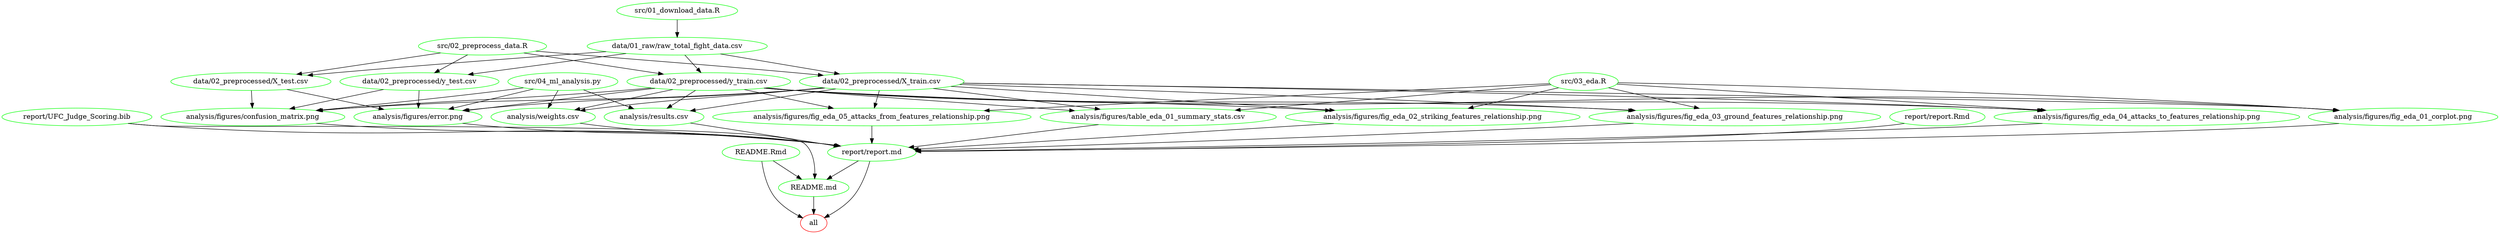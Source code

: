digraph G {
n25[label="README.Rmd", color="green"];
n26[label="README.md", color="green"];
n2[label="all", color="red"];
n6[label="analysis/figures/confusion_matrix.png", color="green"];
n15[label="analysis/figures/error.png", color="green"];
n18[label="analysis/figures/fig_eda_01_corplot.png", color="green"];
n20[label="analysis/figures/fig_eda_02_striking_features_relationship.png", color="green"];
n21[label="analysis/figures/fig_eda_03_ground_features_relationship.png", color="green"];
n22[label="analysis/figures/fig_eda_04_attacks_to_features_relationship.png", color="green"];
n23[label="analysis/figures/fig_eda_05_attacks_from_features_relationship.png", color="green"];
n24[label="analysis/figures/table_eda_01_summary_stats.csv", color="green"];
n16[label="analysis/results.csv", color="green"];
n17[label="analysis/weights.csv", color="green"];
n10[label="data/01_raw/raw_total_fight_data.csv", color="green"];
n13[label="data/02_preprocessed/X_test.csv", color="green"];
n8[label="data/02_preprocessed/X_train.csv", color="green"];
n14[label="data/02_preprocessed/y_test.csv", color="green"];
n12[label="data/02_preprocessed/y_train.csv", color="green"];
n5[label="report/UFC_Judge_Scoring.bib", color="green"];
n4[label="report/report.Rmd", color="green"];
n3[label="report/report.md", color="green"];
n11[label="src/01_download_data.R", color="green"];
n9[label="src/02_preprocess_data.R", color="green"];
n19[label="src/03_eda.R", color="green"];
n7[label="src/04_ml_analysis.py", color="green"];
n25 -> n26 ; 
n5 -> n26 ; 
n3 -> n26 ; 
n25 -> n2 ; 
n26 -> n2 ; 
n3 -> n2 ; 
n13 -> n6 ; 
n8 -> n6 ; 
n14 -> n6 ; 
n12 -> n6 ; 
n7 -> n6 ; 
n13 -> n15 ; 
n8 -> n15 ; 
n14 -> n15 ; 
n12 -> n15 ; 
n7 -> n15 ; 
n8 -> n18 ; 
n12 -> n18 ; 
n19 -> n18 ; 
n8 -> n20 ; 
n12 -> n20 ; 
n19 -> n20 ; 
n8 -> n21 ; 
n12 -> n21 ; 
n19 -> n21 ; 
n8 -> n22 ; 
n12 -> n22 ; 
n19 -> n22 ; 
n8 -> n23 ; 
n12 -> n23 ; 
n19 -> n23 ; 
n8 -> n24 ; 
n12 -> n24 ; 
n19 -> n24 ; 
n8 -> n16 ; 
n12 -> n16 ; 
n7 -> n16 ; 
n8 -> n17 ; 
n12 -> n17 ; 
n7 -> n17 ; 
n11 -> n10 ; 
n10 -> n13 ; 
n9 -> n13 ; 
n10 -> n8 ; 
n9 -> n8 ; 
n10 -> n14 ; 
n9 -> n14 ; 
n10 -> n12 ; 
n9 -> n12 ; 
n6 -> n3 ; 
n15 -> n3 ; 
n18 -> n3 ; 
n20 -> n3 ; 
n21 -> n3 ; 
n22 -> n3 ; 
n23 -> n3 ; 
n24 -> n3 ; 
n16 -> n3 ; 
n17 -> n3 ; 
n5 -> n3 ; 
n4 -> n3 ; 
}
